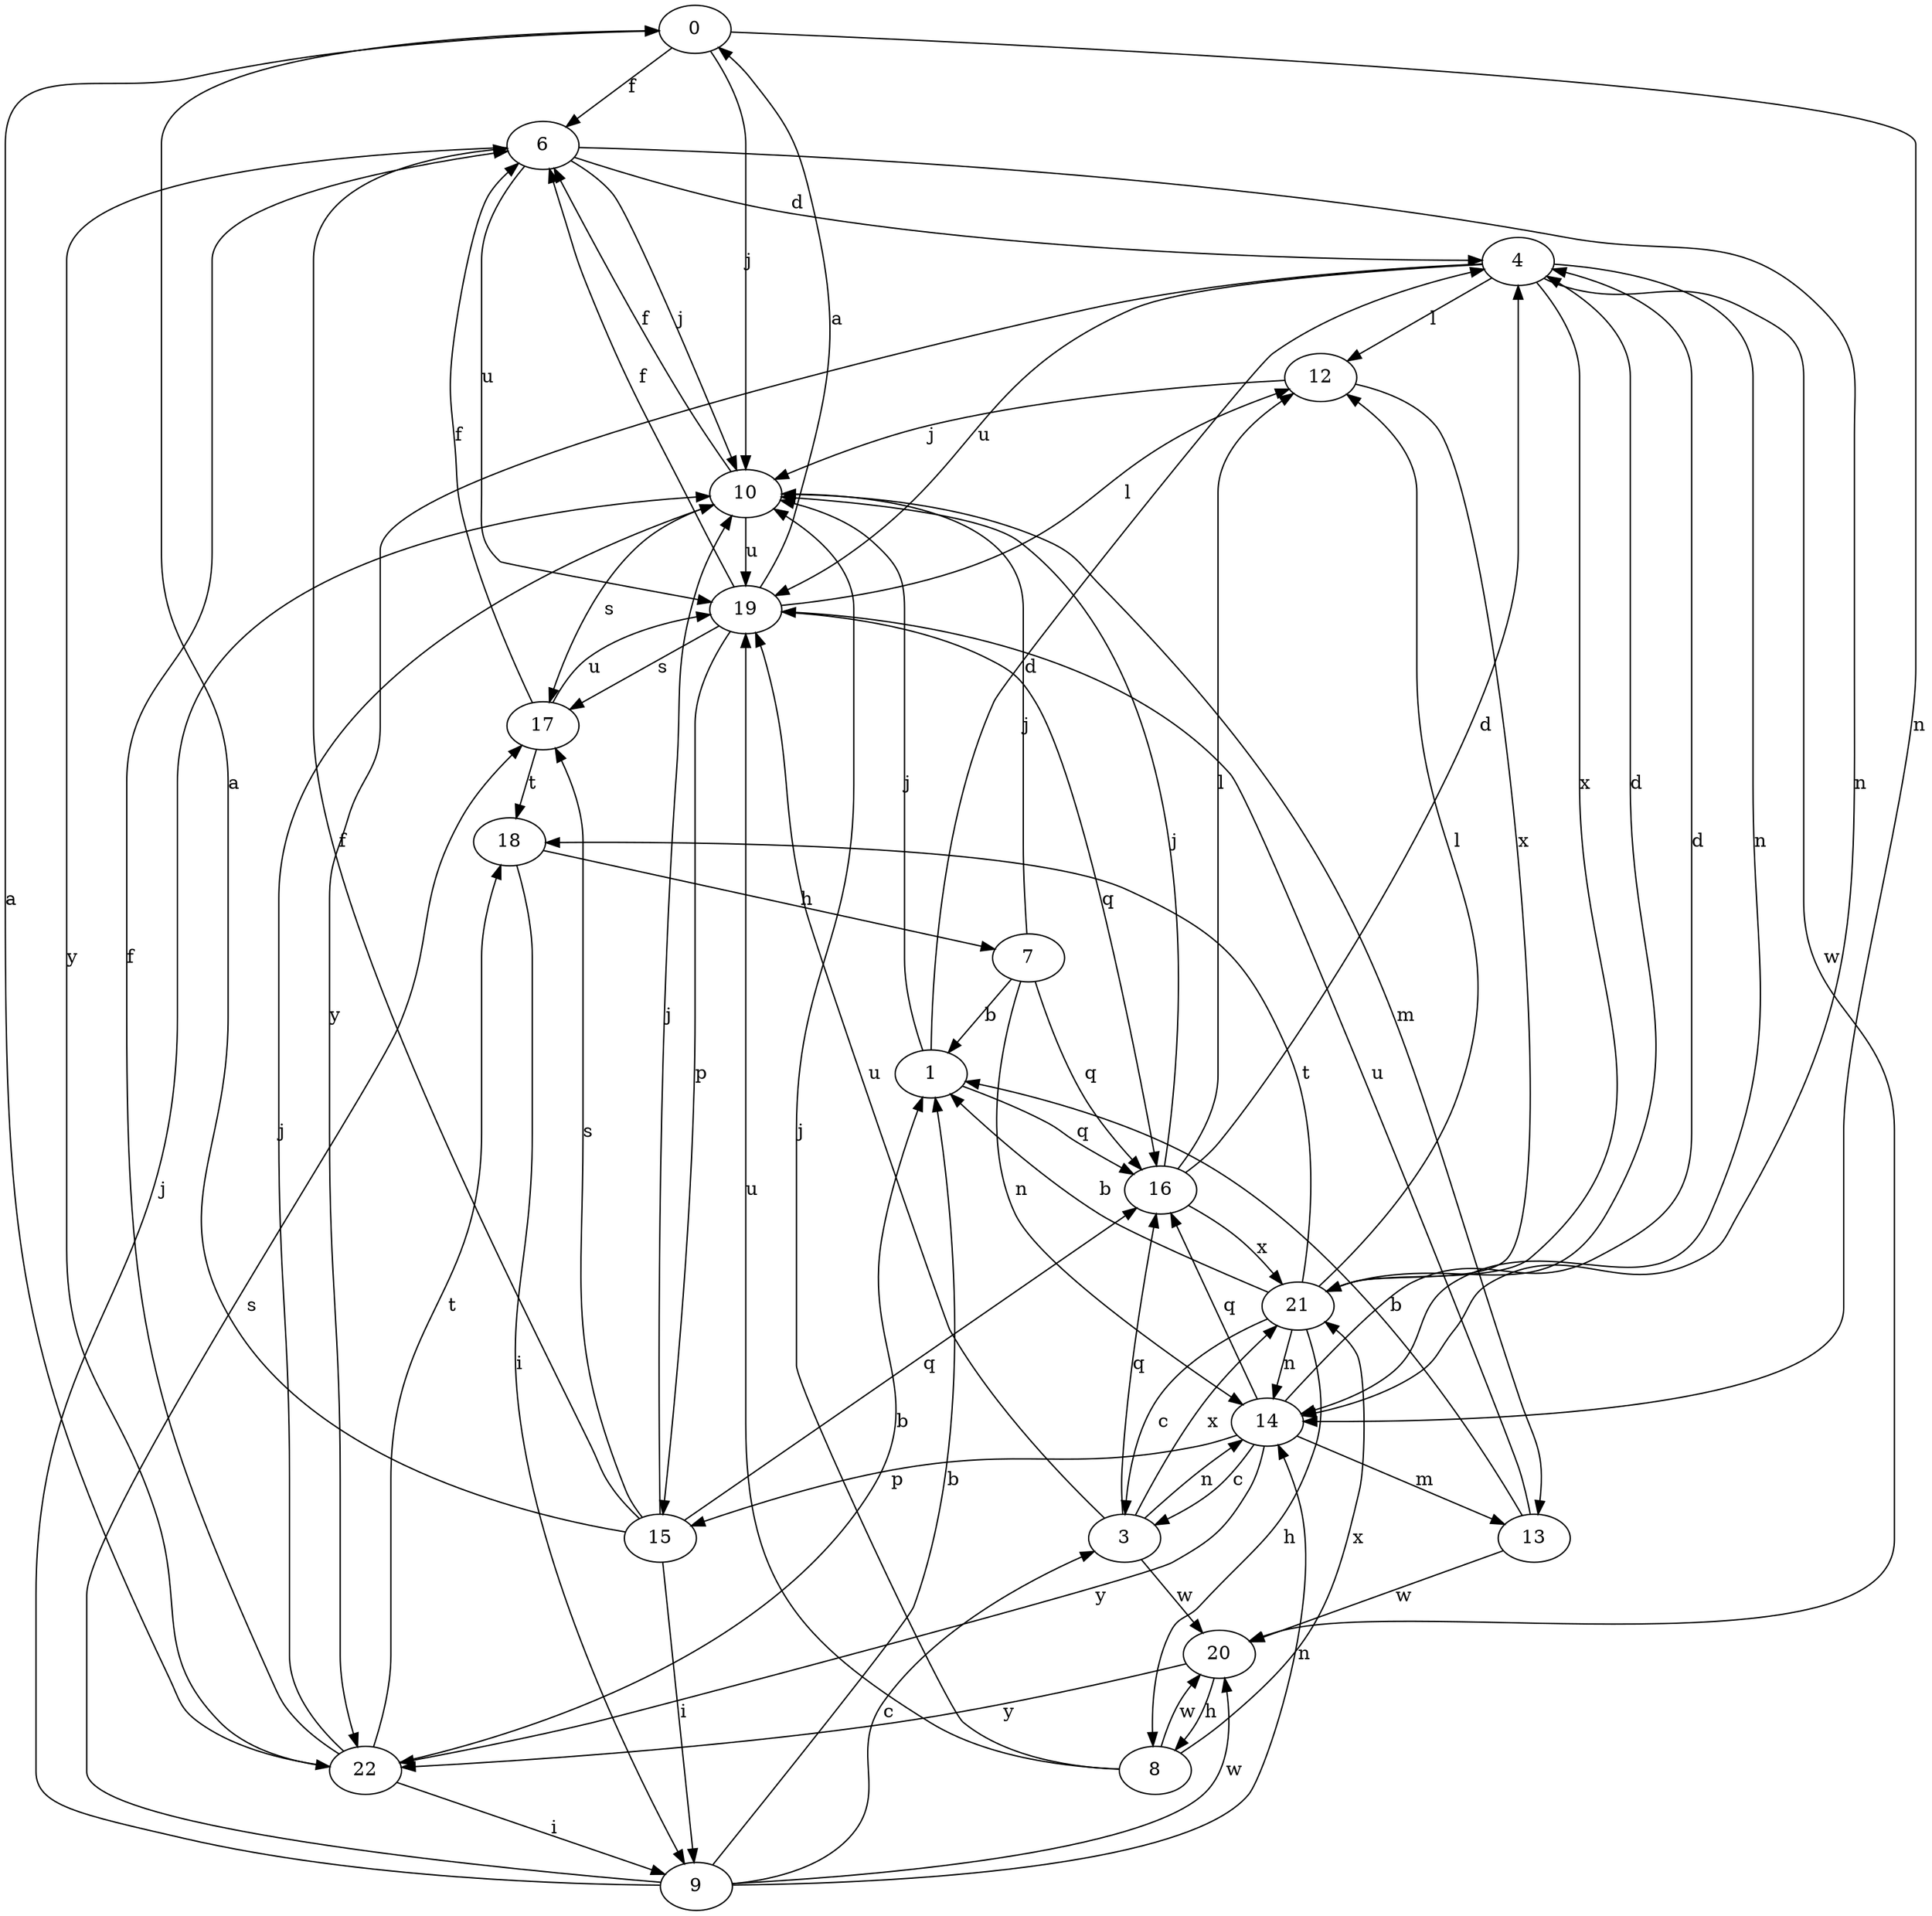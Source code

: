 strict digraph  {
0;
1;
3;
4;
6;
7;
8;
9;
10;
12;
13;
14;
15;
16;
17;
18;
19;
20;
21;
22;
0 -> 6  [label=f];
0 -> 10  [label=j];
0 -> 14  [label=n];
1 -> 4  [label=d];
1 -> 10  [label=j];
1 -> 16  [label=q];
3 -> 14  [label=n];
3 -> 16  [label=q];
3 -> 19  [label=u];
3 -> 20  [label=w];
3 -> 21  [label=x];
4 -> 12  [label=l];
4 -> 14  [label=n];
4 -> 19  [label=u];
4 -> 20  [label=w];
4 -> 21  [label=x];
4 -> 22  [label=y];
6 -> 4  [label=d];
6 -> 10  [label=j];
6 -> 14  [label=n];
6 -> 19  [label=u];
6 -> 22  [label=y];
7 -> 1  [label=b];
7 -> 10  [label=j];
7 -> 14  [label=n];
7 -> 16  [label=q];
8 -> 10  [label=j];
8 -> 19  [label=u];
8 -> 20  [label=w];
8 -> 21  [label=x];
9 -> 1  [label=b];
9 -> 3  [label=c];
9 -> 10  [label=j];
9 -> 14  [label=n];
9 -> 17  [label=s];
9 -> 20  [label=w];
10 -> 6  [label=f];
10 -> 13  [label=m];
10 -> 17  [label=s];
10 -> 19  [label=u];
12 -> 10  [label=j];
12 -> 21  [label=x];
13 -> 1  [label=b];
13 -> 19  [label=u];
13 -> 20  [label=w];
14 -> 3  [label=c];
14 -> 4  [label=d];
14 -> 13  [label=m];
14 -> 15  [label=p];
14 -> 16  [label=q];
14 -> 22  [label=y];
15 -> 0  [label=a];
15 -> 6  [label=f];
15 -> 9  [label=i];
15 -> 10  [label=j];
15 -> 16  [label=q];
15 -> 17  [label=s];
16 -> 4  [label=d];
16 -> 10  [label=j];
16 -> 12  [label=l];
16 -> 21  [label=x];
17 -> 6  [label=f];
17 -> 18  [label=t];
17 -> 19  [label=u];
18 -> 7  [label=h];
18 -> 9  [label=i];
19 -> 0  [label=a];
19 -> 6  [label=f];
19 -> 12  [label=l];
19 -> 15  [label=p];
19 -> 16  [label=q];
19 -> 17  [label=s];
20 -> 8  [label=h];
20 -> 22  [label=y];
21 -> 1  [label=b];
21 -> 3  [label=c];
21 -> 4  [label=d];
21 -> 8  [label=h];
21 -> 12  [label=l];
21 -> 14  [label=n];
21 -> 18  [label=t];
22 -> 0  [label=a];
22 -> 1  [label=b];
22 -> 6  [label=f];
22 -> 9  [label=i];
22 -> 10  [label=j];
22 -> 18  [label=t];
}

